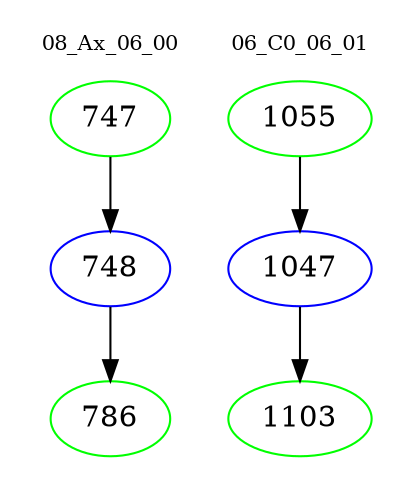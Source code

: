 digraph{
subgraph cluster_0 {
color = white
label = "08_Ax_06_00";
fontsize=10;
T0_747 [label="747", color="green"]
T0_747 -> T0_748 [color="black"]
T0_748 [label="748", color="blue"]
T0_748 -> T0_786 [color="black"]
T0_786 [label="786", color="green"]
}
subgraph cluster_1 {
color = white
label = "06_C0_06_01";
fontsize=10;
T1_1055 [label="1055", color="green"]
T1_1055 -> T1_1047 [color="black"]
T1_1047 [label="1047", color="blue"]
T1_1047 -> T1_1103 [color="black"]
T1_1103 [label="1103", color="green"]
}
}
